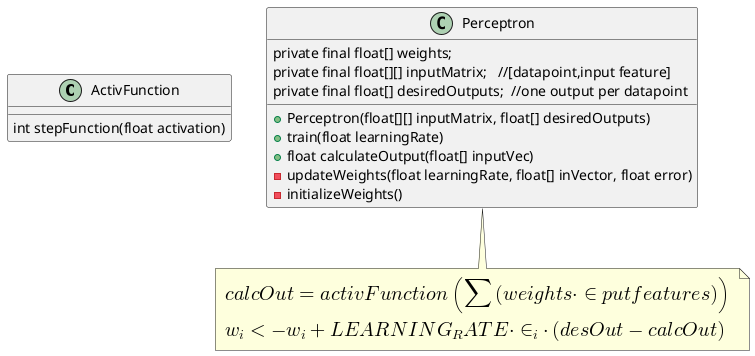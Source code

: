 @startuml
class ActivFunction {
int stepFunction(float activation)
}

class Perceptron {
    private final float[] weights;
    private final float[][] inputMatrix;   //[datapoint,input feature]
    private final float[] desiredOutputs;  //one output per datapoint

    + Perceptron(float[][] inputMatrix, float[] desiredOutputs)
    + train(float learningRate)
    + float calculateOutput(float[] inputVec)
    - updateWeights(float learningRate, float[] inVector, float error)
    - initializeWeights()
}


note bottom
<math>  calcOut=activFunction(sum(weights*input features)) </math>
<math>   w_i <- w_i + LEARNING_RATE*in_i*(desOut-calcOut)  </math>
end note

@enduml

